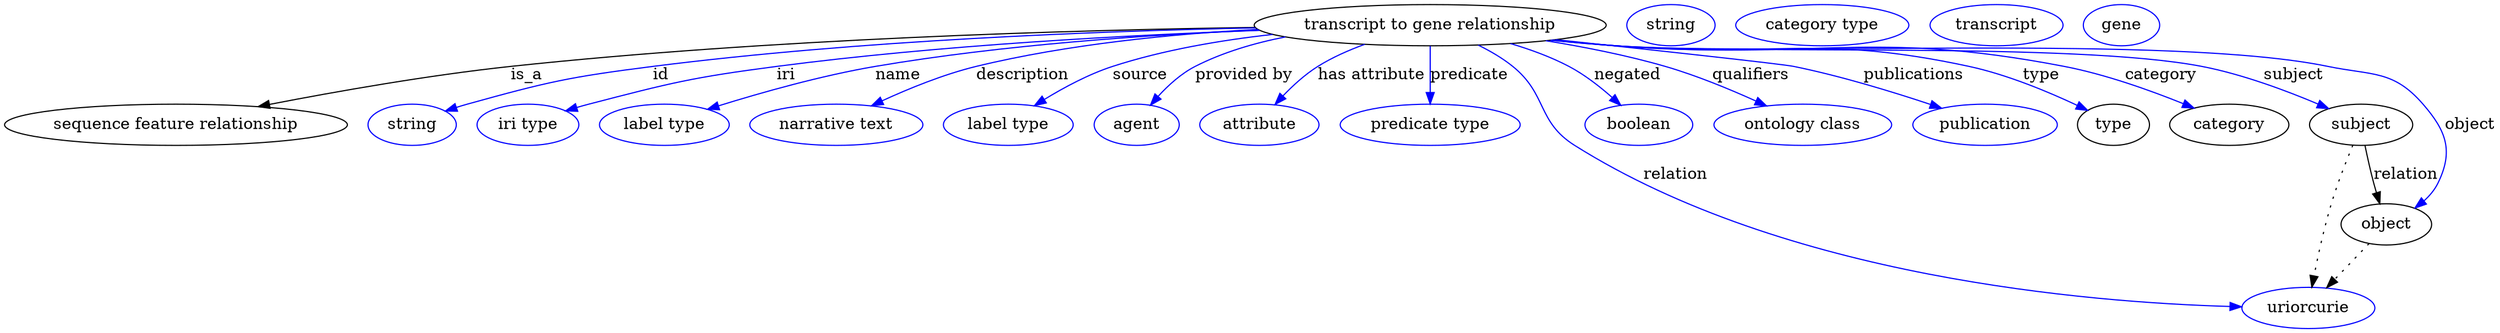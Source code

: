 digraph {
	graph [bb="0,0,2171.5,283"];
	node [label="\N"];
	"transcript to gene relationship"	 [height=0.5,
		label="transcript to gene relationship",
		pos="1243.5,265",
		width=4.2607];
	"sequence feature relationship"	 [height=0.5,
		pos="149.49,178",
		width=4.1524];
	"transcript to gene relationship" -> "sequence feature relationship"	 [label=is_a,
		lp="454.49,221.5",
		pos="e,223.57,193.7 1094.7,260.62 898.22,254.44 562.91,242.42 440.49,229 370.24,221.3 291.32,207.12 233.4,195.66"];
	id	 [color=blue,
		height=0.5,
		label=string,
		pos="355.49,178",
		width=1.0652];
	"transcript to gene relationship" -> id	 [color=blue,
		label=id,
		lp="571.49,221.5",
		pos="e,384.69,189.78 1096.6,259.78 928.43,253.35 663.57,241.71 564.49,229 492.04,219.71 473.68,216.22 403.49,196 400.5,195.14 397.44,\
194.18 394.38,193.17",
		style=solid];
	iri	 [color=blue,
		height=0.5,
		label="iri type",
		pos="456.49,178",
		width=1.2277];
	"transcript to gene relationship" -> iri	 [color=blue,
		label=iri,
		lp="680.49,221.5",
		pos="e,489.65,189.99 1093.6,261.15 978.08,256.83 814.66,247.78 672.49,229 599.21,219.32 580.85,215.26 509.49,196 506.15,195.1 502.71,\
194.1 499.28,193.05",
		style=solid];
	name	 [color=blue,
		height=0.5,
		label="label type",
		pos="575.49,178",
		width=1.5707];
	"transcript to gene relationship" -> name	 [color=blue,
		label=name,
		lp="778.49,221.5",
		pos="e,614.24,191.21 1103.2,257.67 983.98,250.87 822.32,240.15 758.49,229 712.16,220.91 660.66,206.01 624.13,194.39",
		style=solid];
	description	 [color=blue,
		height=0.5,
		label="narrative text",
		pos="725.49,178",
		width=2.0943];
	"transcript to gene relationship" -> description	 [color=blue,
		label=description,
		lp="887.49,221.5",
		pos="e,756.91,194.42 1105.8,257.02 1011.1,250.68 894.16,240.9 846.49,229 818.69,222.06 789.02,209.64 766.02,198.8",
		style=solid];
	source	 [color=blue,
		height=0.5,
		label="label type",
		pos="875.49,178",
		width=1.5707];
	"transcript to gene relationship" -> source	 [color=blue,
		label=source,
		lp="989.99,221.5",
		pos="e,898.74,194.53 1122.3,253.93 1061.3,247.44 994.34,238.63 965.49,229 945.08,222.19 924.06,210.58 907.47,200.16",
		style=solid];
	"provided by"	 [color=blue,
		height=0.5,
		label=agent,
		pos="987.49,178",
		width=1.0291];
	"transcript to gene relationship" -> "provided by"	 [color=blue,
		label="provided by",
		lp="1081,221.5",
		pos="e,1000.2,195.44 1136.2,252.09 1096.1,246.03 1056,238.13 1038.5,229 1026.5,222.77 1015.6,212.74 1006.9,203.22",
		style=solid];
	"has attribute"	 [color=blue,
		height=0.5,
		label=attribute,
		pos="1094.5,178",
		width=1.4443];
	"transcript to gene relationship" -> "has attribute"	 [color=blue,
		label="has attribute",
		lp="1192.5,221.5",
		pos="e,1108.6,195.55 1185.3,248.33 1171.7,243.17 1157.6,236.76 1145.5,229 1134.4,221.94 1123.9,212.13 1115.3,202.99",
		style=solid];
	predicate	 [color=blue,
		height=0.5,
		label="predicate type",
		pos="1243.5,178",
		width=2.1845];
	"transcript to gene relationship" -> predicate	 [color=blue,
		label=predicate,
		lp="1278,221.5",
		pos="e,1243.5,196 1243.5,246.97 1243.5,235.19 1243.5,219.56 1243.5,206.16",
		style=solid];
	relation	 [color=blue,
		height=0.5,
		label=uriorcurie,
		pos="2007.5,18",
		width=1.6068];
	"transcript to gene relationship" -> relation	 [color=blue,
		label=relation,
		lp="1471.5,134.5",
		pos="e,1954.3,25.082 1286.8,247.71 1297.1,242.53 1307.6,236.26 1316.5,229 1346.4,204.48 1336.9,180.78 1369.5,160 1465.4,98.867 1802.4,\
46.396 1944,26.513",
		style=solid];
	negated	 [color=blue,
		height=0.5,
		label=boolean,
		pos="1425.5,178",
		width=1.2999];
	"transcript to gene relationship" -> negated	 [color=blue,
		label=negated,
		lp="1415.5,221.5",
		pos="e,1408.7,195.26 1314.8,249.01 1331.6,243.84 1349.1,237.24 1364.5,229 1377.7,221.92 1390.6,211.7 1401.2,202.26",
		style=solid];
	qualifiers	 [color=blue,
		height=0.5,
		label="ontology class",
		pos="1567.5,178",
		width=2.1484];
	"transcript to gene relationship" -> qualifiers	 [color=blue,
		label=qualifiers,
		lp="1523.5,221.5",
		pos="e,1534.9,194.39 1346.8,251.64 1379.6,246.12 1415.9,238.69 1448.5,229 1474.9,221.14 1503.3,209.13 1525.7,198.73",
		style=solid];
	publications	 [color=blue,
		height=0.5,
		label=publication,
		pos="1725.5,178",
		width=1.7512];
	"transcript to gene relationship" -> publications	 [color=blue,
		label=publications,
		lp="1660.5,221.5",
		pos="e,1686.9,192.26 1355.3,252.59 1444.8,242.61 1556.3,230.09 1561.5,229 1601.2,220.67 1644.9,206.8 1677.3,195.63",
		style=solid];
	type	 [height=0.5,
		pos="1837.5,178",
		width=0.86659];
	"transcript to gene relationship" -> type	 [color=blue,
		label=type,
		lp="1772.5,221.5",
		pos="e,1814,190.1 1352.1,252.23 1370.3,250.32 1388.9,248.49 1406.5,247 1540.5,235.62 1576.9,256.67 1708.5,229 1742.5,221.84 1779.3,206.5 \
1804.8,194.51",
		style=solid];
	category	 [height=0.5,
		pos="1938.5,178",
		width=1.4443];
	"transcript to gene relationship" -> category	 [color=blue,
		label=category,
		lp="1878.5,221.5",
		pos="e,1906.5,192.21 1351.2,252.13 1369.7,250.21 1388.6,248.4 1406.5,247 1577.7,233.57 1623.9,261.66 1792.5,229 1828.8,221.96 1868.4,\
207.7 1897.2,196.05",
		style=solid];
	subject	 [height=0.5,
		pos="2053.5,178",
		width=1.2457];
	"transcript to gene relationship" -> subject	 [color=blue,
		label=subject,
		lp="1991,221.5",
		pos="e,2024.4,191.74 1350.4,252.05 1369,250.11 1388.3,248.32 1406.5,247 1519.1,238.79 1803.6,250.73 1914.5,229 1949.7,222.1 1987.8,207.57 \
2015.2,195.78",
		style=solid];
	object	 [height=0.5,
		pos="2075.5,91",
		width=1.1013];
	"transcript to gene relationship" -> object	 [color=blue,
		label=object,
		lp="2149,178",
		pos="e,2100.9,105.11 1349.9,252 1368.7,250.05 1388.2,248.28 1406.5,247 1542.9,237.49 1887.4,255.87 2021.5,229 2061.6,220.95 2080.5,226.77 \
2107.5,196 2128.1,172.55 2134,155.13 2120.5,127 2117.7,121.2 2113.5,116.04 2108.7,111.57",
		style=solid];
	association_type	 [color=blue,
		height=0.5,
		label=string,
		pos="1453.5,265",
		width=1.0652];
	association_category	 [color=blue,
		height=0.5,
		label="category type",
		pos="1585.5,265",
		width=2.0943];
	subject -> relation	 [pos="e,2010.3,36.006 2045.5,160.13 2039.7,146.37 2031.8,126.75 2026.5,109 2020.3,88.182 2015.4,64.102 2012.1,45.943",
		style=dotted];
	subject -> object	 [label=relation,
		lp="2092.5,134.5",
		pos="e,2069.7,108.86 2057,159.97 2059,150.18 2061.7,137.87 2064.5,127 2065.2,124.31 2066,121.51 2066.8,118.73"];
	"transcript to gene relationship_subject"	 [color=blue,
		height=0.5,
		label=transcript,
		pos="1736.5,265",
		width=1.6068];
	object -> relation	 [pos="e,2023.6,35.346 2059.7,74.069 2051.1,64.805 2040.2,53.154 2030.7,42.876",
		style=dotted];
	"transcript to gene relationship_object"	 [color=blue,
		height=0.5,
		label=gene,
		pos="1845.5,265",
		width=0.92075];
}
